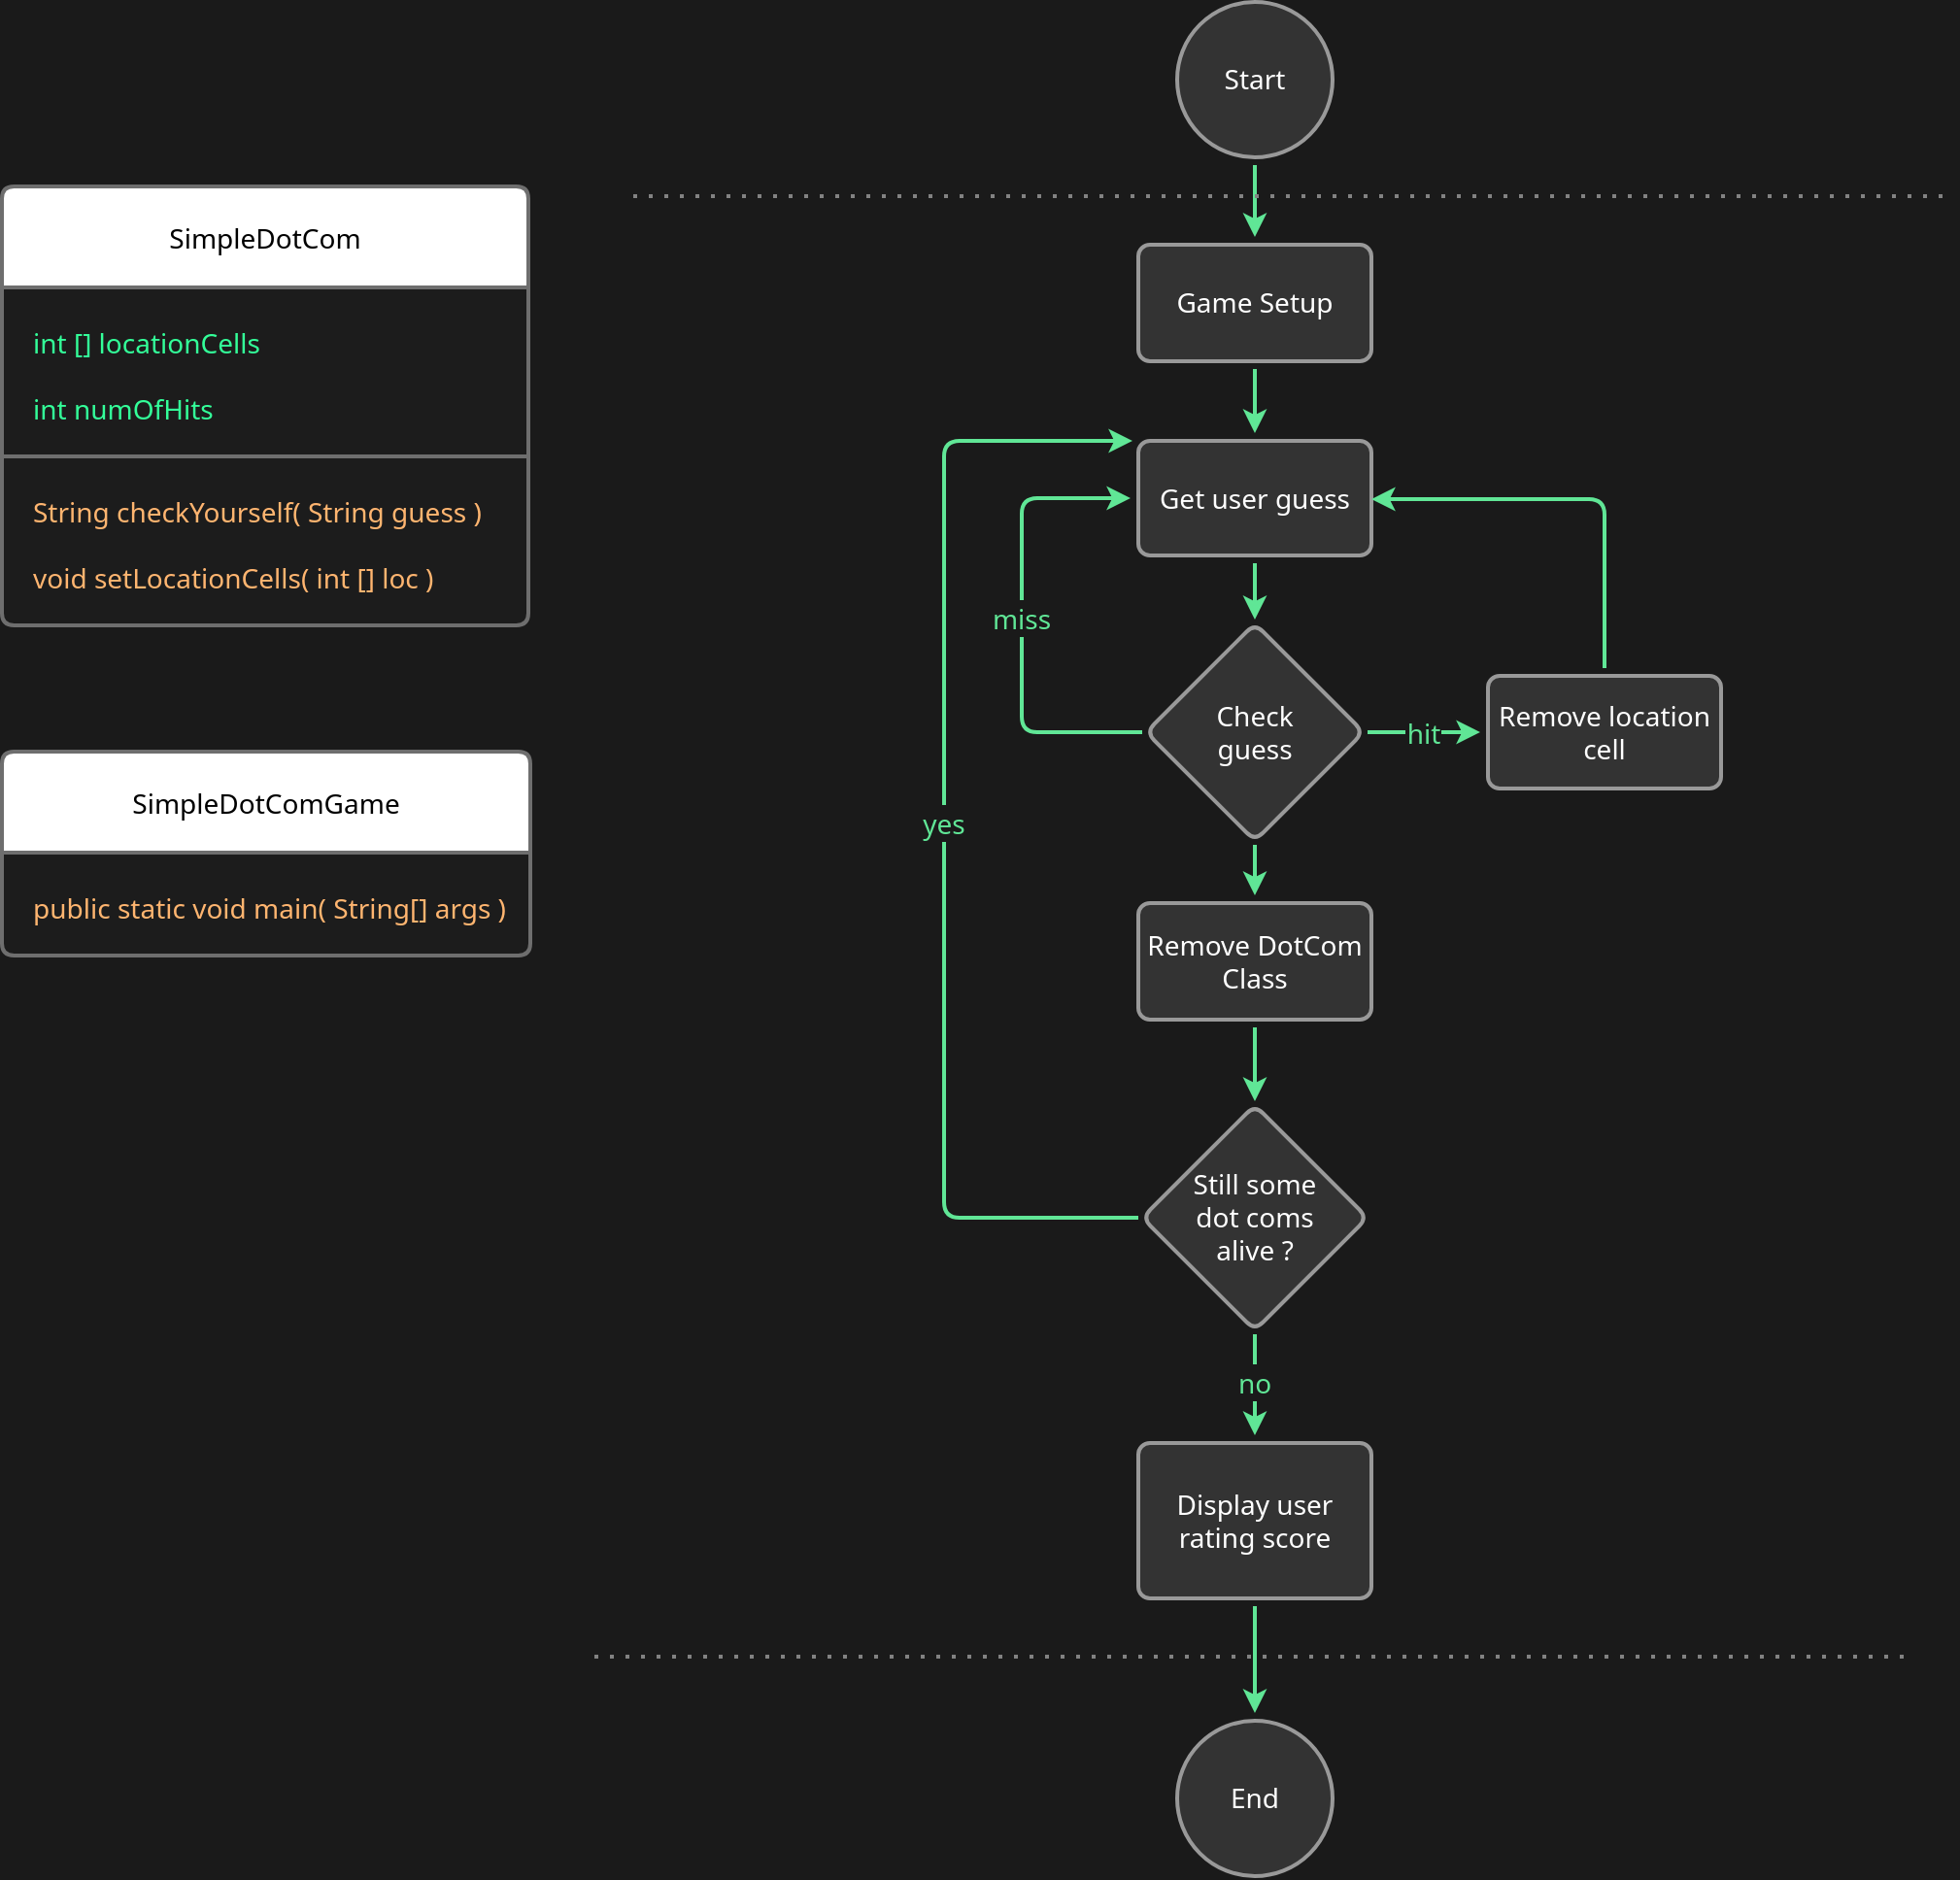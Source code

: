 <mxfile version="13.7.9" type="device" pages="3"><diagram id="tHDt5vbdV259Wo6H76db" name="DotComGame"><mxGraphModel dx="1808" dy="928" grid="0" gridSize="20" guides="1" tooltips="1" connect="1" arrows="1" fold="1" page="0" pageScale="1" pageWidth="827" pageHeight="1169" background="#1A1A1A" math="0" shadow="0"><root><mxCell id="0"/><mxCell id="1" parent="0"/><mxCell id="eam2J6m3D9F8hwK3zRoe-3" value="" style="edgeStyle=orthogonalEdgeStyle;curved=0;sketch=0;orthogonalLoop=1;jettySize=auto;html=1;strokeColor=#60E696;fillColor=#F694C1;fontColor=#095C86;strokeWidth=2;backgroundOutline=0;arcSize=16;perimeterSpacing=0;snapToPoint=1;spacing=8;" parent="1" source="eam2J6m3D9F8hwK3zRoe-1" target="eam2J6m3D9F8hwK3zRoe-2" edge="1"><mxGeometry relative="1" as="geometry"/></mxCell><mxCell id="eam2J6m3D9F8hwK3zRoe-1" value="Start" style="ellipse;whiteSpace=wrap;html=1;aspect=fixed;sketch=0;rounded=1;strokeWidth=2;backgroundOutline=0;fillColor=#333333;strokeColor=#999999;fontColor=#FFFFFF;fontFamily=Segoe UI;fontSize=14;perimeterSpacing=4;" parent="1" vertex="1"><mxGeometry x="360" y="95" width="80" height="80" as="geometry"/></mxCell><mxCell id="eam2J6m3D9F8hwK3zRoe-5" value="" style="edgeStyle=orthogonalEdgeStyle;curved=0;sketch=0;orthogonalLoop=1;jettySize=auto;html=1;strokeColor=#60E696;fillColor=#F694C1;fontColor=#095C86;strokeWidth=2;backgroundOutline=0;arcSize=16;perimeterSpacing=0;snapToPoint=1;spacing=8;" parent="1" source="eam2J6m3D9F8hwK3zRoe-2" target="eam2J6m3D9F8hwK3zRoe-4" edge="1"><mxGeometry relative="1" as="geometry"/></mxCell><mxCell id="eam2J6m3D9F8hwK3zRoe-2" value="Game Setup" style="whiteSpace=wrap;html=1;fontColor=#FFFFFF;strokeColor=#999999;fillColor=#333333;sketch=0;rounded=1;strokeWidth=2;backgroundOutline=0;fontFamily=Segoe UI;fontSize=14;arcSize=12;absoluteArcSize=1;perimeterSpacing=4;" parent="1" vertex="1"><mxGeometry x="340" y="220" width="120" height="60" as="geometry"/></mxCell><mxCell id="eam2J6m3D9F8hwK3zRoe-7" value="" style="edgeStyle=orthogonalEdgeStyle;curved=0;sketch=0;orthogonalLoop=1;jettySize=auto;html=1;strokeColor=#60E696;fillColor=#F694C1;fontColor=#095C86;strokeWidth=2;backgroundOutline=0;arcSize=16;perimeterSpacing=0;snapToPoint=1;spacing=8;" parent="1" source="eam2J6m3D9F8hwK3zRoe-4" target="eam2J6m3D9F8hwK3zRoe-6" edge="1"><mxGeometry relative="1" as="geometry"/></mxCell><mxCell id="eam2J6m3D9F8hwK3zRoe-4" value="Get user guess" style="whiteSpace=wrap;html=1;fontColor=#FFFFFF;strokeColor=#999999;fillColor=#333333;sketch=0;rounded=1;strokeWidth=2;backgroundOutline=0;fontFamily=Segoe UI;fontSize=14;arcSize=12;absoluteArcSize=1;perimeterSpacing=4;" parent="1" vertex="1"><mxGeometry x="340" y="321" width="120" height="59" as="geometry"/></mxCell><mxCell id="eam2J6m3D9F8hwK3zRoe-9" value="hit" style="edgeStyle=orthogonalEdgeStyle;curved=0;rounded=1;sketch=0;orthogonalLoop=1;jettySize=auto;strokeColor=#60E696;fillColor=#F694C1;fontColor=#60E696;strokeWidth=2;backgroundOutline=0;fontFamily=Segoe UI;fontSize=14;labelBackgroundColor=#1A1A1A;arcSize=16;perimeterSpacing=0;snapToPoint=1;spacing=8;" parent="1" source="eam2J6m3D9F8hwK3zRoe-6" target="eam2J6m3D9F8hwK3zRoe-8" edge="1"><mxGeometry relative="1" as="geometry"/></mxCell><mxCell id="1ONjcD2Zt0SIqjOgQDY5-19" value="" style="edgeStyle=orthogonalEdgeStyle;curved=0;sketch=0;orthogonalLoop=1;jettySize=auto;html=1;strokeColor=#60E696;strokeWidth=2;fillColor=#F694C1;fontColor=#095C86;arcSize=16;perimeterSpacing=0;snapToPoint=1;spacing=8;" parent="1" source="eam2J6m3D9F8hwK3zRoe-6" target="1ONjcD2Zt0SIqjOgQDY5-18" edge="1"><mxGeometry relative="1" as="geometry"/></mxCell><mxCell id="1ONjcD2Zt0SIqjOgQDY5-31" value="miss" style="edgeStyle=orthogonalEdgeStyle;curved=0;sketch=0;orthogonalLoop=1;jettySize=auto;entryX=0;entryY=0.5;entryDx=0;entryDy=0;strokeColor=#60E696;strokeWidth=2;fillColor=#F694C1;fontFamily=Segoe UI;fontSize=14;exitX=0;exitY=0.5;exitDx=0;exitDy=0;labelBackgroundColor=#1A1A1A;labelBorderColor=none;fontColor=#60E696;arcSize=16;perimeterSpacing=0;snapToPoint=1;spacing=8;" parent="1" source="eam2J6m3D9F8hwK3zRoe-6" target="eam2J6m3D9F8hwK3zRoe-4" edge="1"><mxGeometry x="0.014" relative="1" as="geometry"><Array as="points"><mxPoint x="280" y="471"/><mxPoint x="280" y="351"/></Array><mxPoint as="offset"/></mxGeometry></mxCell><mxCell id="eam2J6m3D9F8hwK3zRoe-6" value="Check &lt;br&gt;guess" style="rhombus;whiteSpace=wrap;html=1;fontColor=#FFFFFF;strokeColor=#999999;fillColor=#333333;sketch=0;rounded=1;strokeWidth=2;backgroundOutline=0;fontFamily=Segoe UI;fontSize=14;perimeterSpacing=2;overflow=visible;arcSize=12;" parent="1" vertex="1"><mxGeometry x="344" y="415" width="112" height="112" as="geometry"/></mxCell><mxCell id="1ONjcD2Zt0SIqjOgQDY5-28" style="edgeStyle=orthogonalEdgeStyle;curved=0;sketch=0;orthogonalLoop=1;jettySize=auto;html=1;strokeColor=#60E696;strokeWidth=2;fillColor=#F694C1;fontFamily=Segoe UI;fontSize=14;fontColor=#FFFFFF;exitX=0.5;exitY=0;exitDx=0;exitDy=0;arcSize=16;perimeterSpacing=0;snapToPoint=1;spacing=8;" parent="1" source="eam2J6m3D9F8hwK3zRoe-8" edge="1"><mxGeometry relative="1" as="geometry"><mxPoint x="460" y="351" as="targetPoint"/><mxPoint x="560" y="440" as="sourcePoint"/><Array as="points"><mxPoint x="580" y="351"/></Array></mxGeometry></mxCell><mxCell id="eam2J6m3D9F8hwK3zRoe-8" value="Remove location cell" style="whiteSpace=wrap;html=1;rounded=1;fontColor=#FFFFFF;strokeColor=#999999;fillColor=#333333;sketch=0;strokeWidth=2;backgroundOutline=0;fontFamily=Segoe UI;fontSize=14;arcSize=12;snapToPoint=1;perimeterSpacing=4;absoluteArcSize=1;" parent="1" vertex="1"><mxGeometry x="520" y="442" width="120" height="58" as="geometry"/></mxCell><mxCell id="1ONjcD2Zt0SIqjOgQDY5-6" value="" style="endArrow=none;dashed=1;html=1;dashPattern=1 3;strokeWidth=2;strokeColor=#828282;arcSize=16;perimeterSpacing=0;snapToPoint=1;spacing=8;" parent="1" edge="1"><mxGeometry width="50" height="50" relative="1" as="geometry"><mxPoint x="80" y="195" as="sourcePoint"/><mxPoint x="760" y="195" as="targetPoint"/></mxGeometry></mxCell><mxCell id="1ONjcD2Zt0SIqjOgQDY5-34" value="" style="edgeStyle=orthogonalEdgeStyle;curved=0;sketch=0;orthogonalLoop=1;jettySize=auto;html=1;strokeColor=#60E696;strokeWidth=2;fillColor=#F694C1;fontFamily=Segoe UI;fontSize=14;fontColor=#FFFFFF;arcSize=16;perimeterSpacing=0;snapToPoint=1;spacing=8;" parent="1" source="1ONjcD2Zt0SIqjOgQDY5-18" target="1ONjcD2Zt0SIqjOgQDY5-33" edge="1"><mxGeometry relative="1" as="geometry"/></mxCell><mxCell id="1ONjcD2Zt0SIqjOgQDY5-18" value="Remove DotCom Class" style="whiteSpace=wrap;html=1;rounded=1;fontFamily=Segoe UI;fontSize=14;fontColor=#FFFFFF;strokeColor=#999999;strokeWidth=2;fillColor=#333333;sketch=0;arcSize=12;absoluteArcSize=1;perimeterSpacing=4;" parent="1" vertex="1"><mxGeometry x="340" y="559" width="120" height="60" as="geometry"/></mxCell><mxCell id="1ONjcD2Zt0SIqjOgQDY5-35" value="yes" style="edgeStyle=orthogonalEdgeStyle;curved=0;sketch=0;orthogonalLoop=1;jettySize=auto;strokeColor=#60E696;strokeWidth=2;fillColor=#F694C1;fontFamily=Segoe UI;fontSize=14;fontColor=#60E696;labelBackgroundColor=#1A1A1A;arcSize=16;perimeterSpacing=0;snapToPoint=1;spacing=8;" parent="1" source="1ONjcD2Zt0SIqjOgQDY5-33" edge="1"><mxGeometry x="0.017" relative="1" as="geometry"><mxPoint x="337" y="321" as="targetPoint"/><Array as="points"><mxPoint x="240" y="721"/><mxPoint x="240" y="321"/><mxPoint x="336" y="321"/></Array><mxPoint as="offset"/></mxGeometry></mxCell><mxCell id="1ONjcD2Zt0SIqjOgQDY5-38" value="no" style="edgeStyle=orthogonalEdgeStyle;curved=0;sketch=0;orthogonalLoop=1;jettySize=auto;strokeColor=#60E696;strokeWidth=2;fillColor=#F694C1;fontFamily=Segoe UI;fontSize=14;fontColor=#60E696;labelBackgroundColor=#1A1A1A;arcSize=16;perimeterSpacing=0;snapToPoint=1;spacing=8;" parent="1" source="1ONjcD2Zt0SIqjOgQDY5-33" target="1ONjcD2Zt0SIqjOgQDY5-37" edge="1"><mxGeometry x="-0.053" relative="1" as="geometry"><Array as="points"><mxPoint x="400" y="807"/><mxPoint x="400" y="807"/></Array><mxPoint as="offset"/></mxGeometry></mxCell><mxCell id="1ONjcD2Zt0SIqjOgQDY5-33" value="Still some dot coms alive ?" style="rhombus;whiteSpace=wrap;html=1;rounded=1;fontFamily=Segoe UI;fontSize=14;fontColor=#FFFFFF;strokeColor=#999999;strokeWidth=2;fillColor=#333333;sketch=0;spacing=16;perimeterSpacing=2;arcSize=12;double=0;noLabel=0;labelPadding=16;" parent="1" vertex="1"><mxGeometry x="342" y="663" width="116" height="116" as="geometry"/></mxCell><mxCell id="1ONjcD2Zt0SIqjOgQDY5-41" value="" style="edgeStyle=orthogonalEdgeStyle;curved=0;sketch=0;orthogonalLoop=1;jettySize=auto;html=1;strokeColor=#60E696;strokeWidth=2;fillColor=#F694C1;fontFamily=Segoe UI;fontSize=14;fontColor=#FFFFFF;arcSize=16;perimeterSpacing=0;snapToPoint=1;spacing=8;" parent="1" source="1ONjcD2Zt0SIqjOgQDY5-37" target="1ONjcD2Zt0SIqjOgQDY5-40" edge="1"><mxGeometry relative="1" as="geometry"/></mxCell><mxCell id="1ONjcD2Zt0SIqjOgQDY5-37" value="Display user&lt;br&gt;rating score" style="whiteSpace=wrap;html=1;rounded=1;fontFamily=Segoe UI;fontSize=14;fontColor=#FFFFFF;strokeColor=#999999;strokeWidth=2;fillColor=#333333;sketch=0;arcSize=12;absoluteArcSize=1;perimeterSpacing=4;" parent="1" vertex="1"><mxGeometry x="340" y="837" width="120" height="80" as="geometry"/></mxCell><mxCell id="1ONjcD2Zt0SIqjOgQDY5-40" value="End" style="ellipse;whiteSpace=wrap;html=1;rounded=1;fontFamily=Segoe UI;fontSize=14;fontColor=#FFFFFF;strokeColor=#999999;strokeWidth=2;fillColor=#333333;sketch=0;perimeterSpacing=4;" parent="1" vertex="1"><mxGeometry x="360" y="980" width="80" height="80" as="geometry"/></mxCell><mxCell id="1ONjcD2Zt0SIqjOgQDY5-42" value="" style="endArrow=none;dashed=1;html=1;dashPattern=1 3;strokeWidth=2;strokeColor=#828282;arcSize=16;perimeterSpacing=0;snapToPoint=1;spacing=8;" parent="1" edge="1"><mxGeometry width="50" height="50" relative="1" as="geometry"><mxPoint x="60" y="947" as="sourcePoint"/><mxPoint x="740" y="947" as="targetPoint"/></mxGeometry></mxCell><mxCell id="9Z87oj3pVX1Kp7Obpx3w-11" value="SimpleDotCom" style="swimlane;fontStyle=0;childLayout=stackLayout;horizontal=1;startSize=52;horizontalStack=0;resizeParent=1;resizeParentMax=0;resizeLast=0;collapsible=1;marginBottom=0;rounded=1;shadow=0;glass=0;sketch=0;strokeColor=#6E6E6E;strokeWidth=2;fontFamily=Segoe UI;fontSize=14;spacing=16;labelBackgroundColor=none;swimlaneFillColor=#1C1C1C;labelPadding=16;autosize=1;arcSize=4;perimeterSpacing=4;" parent="1" vertex="1"><mxGeometry x="-245" y="190" width="271" height="226" as="geometry"><mxRectangle x="-245" y="190" width="153" height="61" as="alternateBounds"/></mxGeometry></mxCell><mxCell id="9Z87oj3pVX1Kp7Obpx3w-16" value="int [] locationCells&#10;&#10;int numOfHits" style="text;fillColor=none;align=left;verticalAlign=top;spacingLeft=0;spacingRight=0;overflow=visible;rotatable=0;points=[[0,0.5],[1,0.5]];portConstraint=eastwest;fontFamily=Segoe UI;fontSize=14;spacing=16;strokeWidth=2;strokeColor=#6E6E6E;imageAspect=1;autosize=1;container=0;resizeHeight=1;fontColor=#33FF99;perimeterSpacing=4;" parent="9Z87oj3pVX1Kp7Obpx3w-11" vertex="1"><mxGeometry y="52" width="271" height="87" as="geometry"/></mxCell><mxCell id="9Z87oj3pVX1Kp7Obpx3w-19" value="String checkYourself( String guess )&#10;&#10;void setLocationCells( int [] loc )" style="text;fillColor=none;align=left;verticalAlign=top;spacingLeft=0;spacingRight=0;overflow=visible;rotatable=0;points=[[0,0.5],[1,0.5]];portConstraint=eastwest;fontFamily=Segoe UI;fontSize=14;spacing=16;strokeWidth=2;autosize=1;resizeHeight=1;fontColor=#FFB570;perimeterSpacing=4;" parent="9Z87oj3pVX1Kp7Obpx3w-11" vertex="1"><mxGeometry y="139" width="271" height="87" as="geometry"/></mxCell><mxCell id="9Z87oj3pVX1Kp7Obpx3w-20" value="SimpleDotComGame" style="swimlane;fontStyle=0;childLayout=stackLayout;horizontal=1;startSize=52;horizontalStack=0;resizeParent=1;resizeParentMax=0;resizeLast=0;collapsible=1;marginBottom=0;rounded=1;shadow=0;glass=0;sketch=0;strokeColor=#6E6E6E;strokeWidth=2;fontFamily=Segoe UI;fontSize=14;spacing=16;labelBackgroundColor=none;swimlaneFillColor=#1C1C1C;labelPadding=16;autosize=1;arcSize=4;perimeterSpacing=4;" parent="1" vertex="1"><mxGeometry x="-245" y="481" width="272" height="105" as="geometry"><mxRectangle x="-245" y="481" width="189" height="61" as="alternateBounds"/></mxGeometry></mxCell><mxCell id="9Z87oj3pVX1Kp7Obpx3w-22" value="public static void main( String[] args )" style="text;fillColor=none;align=left;verticalAlign=top;spacingLeft=0;spacingRight=0;overflow=visible;rotatable=0;points=[[0,0.5],[1,0.5]];portConstraint=eastwest;fontFamily=Segoe UI;fontSize=14;spacing=16;strokeWidth=2;autosize=1;resizeHeight=1;fontColor=#FFB570;perimeterSpacing=4;" parent="9Z87oj3pVX1Kp7Obpx3w-20" vertex="1"><mxGeometry y="52" width="272" height="53" as="geometry"/></mxCell></root></mxGraphModel></diagram><diagram name="Test" id="z2pWfuQ4Ia4jq7mj5_0F"><mxGraphModel dx="1618" dy="1006" grid="1" gridSize="16" guides="1" tooltips="1" connect="1" arrows="1" fold="1" page="0" pageScale="1" pageWidth="827" pageHeight="1169" background="#1A1A1A" math="0" shadow="0"><root><mxCell id="HgitQ3GqflY0uGNqaegI-0"/><mxCell id="HgitQ3GqflY0uGNqaegI-1" parent="HgitQ3GqflY0uGNqaegI-0"/><mxCell id="HgitQ3GqflY0uGNqaegI-2" value="" style="edgeStyle=orthogonalEdgeStyle;curved=0;sketch=0;orthogonalLoop=1;jettySize=auto;html=1;strokeColor=#60E696;fillColor=#F694C1;fontColor=#095C86;strokeWidth=2;backgroundOutline=0;" parent="HgitQ3GqflY0uGNqaegI-1" source="HgitQ3GqflY0uGNqaegI-3" target="HgitQ3GqflY0uGNqaegI-5" edge="1"><mxGeometry relative="1" as="geometry"/></mxCell><mxCell id="HgitQ3GqflY0uGNqaegI-3" value="Start" style="ellipse;whiteSpace=wrap;html=1;aspect=fixed;sketch=0;rounded=1;strokeWidth=2;backgroundOutline=0;fillColor=#333333;strokeColor=#999999;fontColor=#FFFFFF;fontFamily=Segoe UI;fontSize=14;" parent="HgitQ3GqflY0uGNqaegI-1" vertex="1"><mxGeometry x="360" y="95" width="80" height="80" as="geometry"/></mxCell><mxCell id="HgitQ3GqflY0uGNqaegI-4" value="" style="edgeStyle=orthogonalEdgeStyle;curved=0;sketch=0;orthogonalLoop=1;jettySize=auto;html=1;strokeColor=#60E696;fillColor=#F694C1;fontColor=#095C86;strokeWidth=2;backgroundOutline=0;" parent="HgitQ3GqflY0uGNqaegI-1" source="HgitQ3GqflY0uGNqaegI-5" target="HgitQ3GqflY0uGNqaegI-7" edge="1"><mxGeometry relative="1" as="geometry"/></mxCell><mxCell id="HgitQ3GqflY0uGNqaegI-5" value="Game Setup" style="whiteSpace=wrap;html=1;fontColor=#FFFFFF;strokeColor=#999999;fillColor=#333333;sketch=0;rounded=1;strokeWidth=2;backgroundOutline=0;fontFamily=Segoe UI;fontSize=14;" parent="HgitQ3GqflY0uGNqaegI-1" vertex="1"><mxGeometry x="340" y="220" width="120" height="60" as="geometry"/></mxCell><mxCell id="HgitQ3GqflY0uGNqaegI-6" value="" style="edgeStyle=orthogonalEdgeStyle;curved=0;sketch=0;orthogonalLoop=1;jettySize=auto;html=1;strokeColor=#60E696;fillColor=#F694C1;fontColor=#095C86;strokeWidth=2;backgroundOutline=0;" parent="HgitQ3GqflY0uGNqaegI-1" source="HgitQ3GqflY0uGNqaegI-7" target="HgitQ3GqflY0uGNqaegI-11" edge="1"><mxGeometry relative="1" as="geometry"/></mxCell><mxCell id="HgitQ3GqflY0uGNqaegI-7" value="Get user guess" style="whiteSpace=wrap;html=1;fontColor=#FFFFFF;strokeColor=#999999;fillColor=#333333;sketch=0;rounded=1;strokeWidth=2;backgroundOutline=0;fontFamily=Segoe UI;fontSize=14;" parent="HgitQ3GqflY0uGNqaegI-1" vertex="1"><mxGeometry x="340" y="321" width="120" height="59" as="geometry"/></mxCell><mxCell id="HgitQ3GqflY0uGNqaegI-8" value="hit" style="edgeStyle=orthogonalEdgeStyle;curved=0;rounded=1;sketch=0;orthogonalLoop=1;jettySize=auto;html=1;strokeColor=#60E696;fillColor=#F694C1;fontColor=#60E696;strokeWidth=2;backgroundOutline=0;fontFamily=Segoe UI;fontSize=14;labelBackgroundColor=#1A1A1A;" parent="HgitQ3GqflY0uGNqaegI-1" source="HgitQ3GqflY0uGNqaegI-11" target="HgitQ3GqflY0uGNqaegI-13" edge="1"><mxGeometry relative="1" as="geometry"/></mxCell><mxCell id="HgitQ3GqflY0uGNqaegI-9" value="" style="edgeStyle=orthogonalEdgeStyle;curved=0;sketch=0;orthogonalLoop=1;jettySize=auto;html=1;strokeColor=#60E696;strokeWidth=2;fillColor=#F694C1;fontColor=#095C86;" parent="HgitQ3GqflY0uGNqaegI-1" source="HgitQ3GqflY0uGNqaegI-11" target="HgitQ3GqflY0uGNqaegI-16" edge="1"><mxGeometry relative="1" as="geometry"/></mxCell><mxCell id="HgitQ3GqflY0uGNqaegI-10" value="miss" style="edgeStyle=orthogonalEdgeStyle;curved=0;sketch=0;orthogonalLoop=1;jettySize=auto;html=1;entryX=0;entryY=0.5;entryDx=0;entryDy=0;strokeColor=#60E696;strokeWidth=2;fillColor=#F694C1;fontFamily=Segoe UI;fontSize=14;exitX=0;exitY=0.5;exitDx=0;exitDy=0;labelBackgroundColor=#1A1A1A;labelBorderColor=none;fontColor=#60E696;" parent="HgitQ3GqflY0uGNqaegI-1" source="HgitQ3GqflY0uGNqaegI-11" target="HgitQ3GqflY0uGNqaegI-7" edge="1"><mxGeometry relative="1" as="geometry"><Array as="points"><mxPoint x="280" y="471"/><mxPoint x="280" y="351"/></Array></mxGeometry></mxCell><mxCell id="HgitQ3GqflY0uGNqaegI-11" value="Check &lt;br&gt;guess" style="rhombus;whiteSpace=wrap;html=1;fontColor=#FFFFFF;strokeColor=#999999;fillColor=#333333;sketch=0;rounded=1;strokeWidth=2;backgroundOutline=0;fontFamily=Segoe UI;fontSize=14;perimeterSpacing=0;overflow=visible;" parent="HgitQ3GqflY0uGNqaegI-1" vertex="1"><mxGeometry x="350" y="421" width="100" height="100" as="geometry"/></mxCell><mxCell id="HgitQ3GqflY0uGNqaegI-12" style="edgeStyle=orthogonalEdgeStyle;curved=0;sketch=0;orthogonalLoop=1;jettySize=auto;html=1;strokeColor=#60E696;strokeWidth=2;fillColor=#F694C1;fontFamily=Segoe UI;fontSize=14;fontColor=#FFFFFF;exitX=0.5;exitY=0;exitDx=0;exitDy=0;" parent="HgitQ3GqflY0uGNqaegI-1" source="HgitQ3GqflY0uGNqaegI-13" edge="1"><mxGeometry relative="1" as="geometry"><mxPoint x="460" y="351" as="targetPoint"/><mxPoint x="560" y="440" as="sourcePoint"/><Array as="points"><mxPoint x="580" y="351"/></Array></mxGeometry></mxCell><mxCell id="HgitQ3GqflY0uGNqaegI-13" value="Remove location cell" style="whiteSpace=wrap;html=1;rounded=1;fontColor=#FFFFFF;strokeColor=#999999;fillColor=#333333;sketch=0;strokeWidth=2;backgroundOutline=0;fontFamily=Segoe UI;fontSize=14;" parent="HgitQ3GqflY0uGNqaegI-1" vertex="1"><mxGeometry x="520" y="442" width="120" height="58" as="geometry"/></mxCell><mxCell id="HgitQ3GqflY0uGNqaegI-14" value="" style="endArrow=none;dashed=1;html=1;dashPattern=1 3;strokeWidth=2;strokeColor=#828282;" parent="HgitQ3GqflY0uGNqaegI-1" edge="1"><mxGeometry width="50" height="50" relative="1" as="geometry"><mxPoint x="80" y="195" as="sourcePoint"/><mxPoint x="760" y="195" as="targetPoint"/></mxGeometry></mxCell><mxCell id="HgitQ3GqflY0uGNqaegI-15" value="" style="edgeStyle=orthogonalEdgeStyle;curved=0;sketch=0;orthogonalLoop=1;jettySize=auto;html=1;strokeColor=#60E696;strokeWidth=2;fillColor=#F694C1;fontFamily=Segoe UI;fontSize=14;fontColor=#FFFFFF;" parent="HgitQ3GqflY0uGNqaegI-1" source="HgitQ3GqflY0uGNqaegI-16" target="HgitQ3GqflY0uGNqaegI-19" edge="1"><mxGeometry relative="1" as="geometry"/></mxCell><mxCell id="HgitQ3GqflY0uGNqaegI-16" value="Remove DotCom Class" style="whiteSpace=wrap;html=1;rounded=1;fontFamily=Segoe UI;fontSize=14;fontColor=#FFFFFF;strokeColor=#999999;strokeWidth=2;fillColor=#333333;sketch=0;" parent="HgitQ3GqflY0uGNqaegI-1" vertex="1"><mxGeometry x="340" y="559" width="120" height="60" as="geometry"/></mxCell><mxCell id="HgitQ3GqflY0uGNqaegI-17" style="edgeStyle=orthogonalEdgeStyle;curved=0;sketch=0;orthogonalLoop=1;jettySize=auto;html=1;strokeColor=#60E696;strokeWidth=2;fillColor=#F694C1;fontFamily=Segoe UI;fontSize=14;fontColor=#FFFFFF;entryX=0;entryY=0;entryDx=0;entryDy=0;" parent="HgitQ3GqflY0uGNqaegI-1" source="HgitQ3GqflY0uGNqaegI-19" target="HgitQ3GqflY0uGNqaegI-7" edge="1"><mxGeometry relative="1" as="geometry"><mxPoint x="240" y="340" as="targetPoint"/><Array as="points"><mxPoint x="240" y="721"/><mxPoint x="240" y="321"/></Array></mxGeometry></mxCell><mxCell id="HgitQ3GqflY0uGNqaegI-18" value="" style="edgeStyle=orthogonalEdgeStyle;curved=0;sketch=0;orthogonalLoop=1;jettySize=auto;html=1;strokeColor=#60E696;strokeWidth=2;fillColor=#F694C1;fontFamily=Segoe UI;fontSize=14;fontColor=#FFFFFF;" parent="HgitQ3GqflY0uGNqaegI-1" source="HgitQ3GqflY0uGNqaegI-19" target="HgitQ3GqflY0uGNqaegI-21" edge="1"><mxGeometry relative="1" as="geometry"/></mxCell><mxCell id="HgitQ3GqflY0uGNqaegI-19" value="Still some dot coms alive ?" style="rhombus;whiteSpace=wrap;html=1;rounded=1;fontFamily=Segoe UI;fontSize=14;fontColor=#FFFFFF;strokeColor=#999999;strokeWidth=2;fillColor=#333333;sketch=0;spacing=16;perimeterSpacing=0;" parent="HgitQ3GqflY0uGNqaegI-1" vertex="1"><mxGeometry x="341" y="662" width="118" height="118" as="geometry"/></mxCell><mxCell id="HgitQ3GqflY0uGNqaegI-20" value="" style="edgeStyle=orthogonalEdgeStyle;curved=0;sketch=0;orthogonalLoop=1;jettySize=auto;html=1;strokeColor=#60E696;strokeWidth=2;fillColor=#F694C1;fontFamily=Segoe UI;fontSize=14;fontColor=#FFFFFF;" parent="HgitQ3GqflY0uGNqaegI-1" source="HgitQ3GqflY0uGNqaegI-21" target="HgitQ3GqflY0uGNqaegI-23" edge="1"><mxGeometry relative="1" as="geometry"/></mxCell><mxCell id="HgitQ3GqflY0uGNqaegI-21" value="Display user&lt;br&gt;rating score" style="whiteSpace=wrap;html=1;rounded=1;fontFamily=Segoe UI;fontSize=14;fontColor=#FFFFFF;strokeColor=#999999;strokeWidth=2;fillColor=#333333;sketch=0;" parent="HgitQ3GqflY0uGNqaegI-1" vertex="1"><mxGeometry x="340" y="817" width="120" height="80" as="geometry"/></mxCell><mxCell id="HgitQ3GqflY0uGNqaegI-22" value="" style="edgeStyle=orthogonalEdgeStyle;curved=0;sketch=0;orthogonalLoop=1;jettySize=auto;html=1;strokeColor=#60E696;strokeWidth=2;fillColor=#F694C1;fontFamily=Segoe UI;fontSize=14;fontColor=#FFFFFF;" parent="HgitQ3GqflY0uGNqaegI-1" source="HgitQ3GqflY0uGNqaegI-23" target="HgitQ3GqflY0uGNqaegI-27" edge="1"><mxGeometry relative="1" as="geometry"/></mxCell><mxCell id="HgitQ3GqflY0uGNqaegI-23" value="End" style="ellipse;whiteSpace=wrap;html=1;rounded=1;fontFamily=Segoe UI;fontSize=14;fontColor=#FFFFFF;strokeColor=#999999;strokeWidth=2;fillColor=#333333;sketch=0;" parent="HgitQ3GqflY0uGNqaegI-1" vertex="1"><mxGeometry x="360" y="940" width="80" height="80" as="geometry"/></mxCell><mxCell id="HgitQ3GqflY0uGNqaegI-24" value="" style="endArrow=none;dashed=1;html=1;dashPattern=1 3;strokeWidth=2;strokeColor=#828282;" parent="HgitQ3GqflY0uGNqaegI-1" edge="1"><mxGeometry width="50" height="50" relative="1" as="geometry"><mxPoint x="60" y="920" as="sourcePoint"/><mxPoint x="740" y="920" as="targetPoint"/></mxGeometry></mxCell><mxCell id="HgitQ3GqflY0uGNqaegI-25" value="" style="edgeStyle=orthogonalEdgeStyle;curved=0;sketch=0;orthogonalLoop=1;jettySize=auto;html=1;strokeColor=#60E696;strokeWidth=2;fillColor=#F694C1;fontFamily=Segoe UI;fontSize=14;fontColor=#FFFFFF;" parent="HgitQ3GqflY0uGNqaegI-1" source="HgitQ3GqflY0uGNqaegI-27" target="HgitQ3GqflY0uGNqaegI-31" edge="1"><mxGeometry relative="1" as="geometry"/></mxCell><mxCell id="HgitQ3GqflY0uGNqaegI-26" style="edgeStyle=orthogonalEdgeStyle;curved=0;sketch=0;orthogonalLoop=1;jettySize=auto;html=1;entryX=0;entryY=0.5;entryDx=0;entryDy=0;strokeColor=#60E696;strokeWidth=2;fillColor=#F694C1;fontFamily=Segoe UI;fontSize=14;fontColor=#FFFFFF;" parent="HgitQ3GqflY0uGNqaegI-1" source="HgitQ3GqflY0uGNqaegI-27" target="HgitQ3GqflY0uGNqaegI-23" edge="1"><mxGeometry relative="1" as="geometry"><Array as="points"><mxPoint x="320" y="1140"/><mxPoint x="320" y="980"/></Array></mxGeometry></mxCell><mxCell id="HgitQ3GqflY0uGNqaegI-27" value="" style="shape=cube;whiteSpace=wrap;html=1;boundedLbl=1;backgroundOutline=1;darkOpacity=0.05;darkOpacity2=0.1;rounded=1;fontFamily=Segoe UI;fontSize=14;fontColor=#FFFFFF;strokeColor=#999999;strokeWidth=2;fillColor=#333333;sketch=0;" parent="HgitQ3GqflY0uGNqaegI-1" vertex="1"><mxGeometry x="340" y="1100" width="120" height="80" as="geometry"/></mxCell><mxCell id="HgitQ3GqflY0uGNqaegI-28" value="" style="edgeStyle=orthogonalEdgeStyle;curved=0;sketch=0;orthogonalLoop=1;jettySize=auto;html=1;strokeColor=#60E696;strokeWidth=2;fillColor=#F694C1;fontFamily=Segoe UI;fontSize=14;fontColor=#FFFFFF;" parent="HgitQ3GqflY0uGNqaegI-1" source="HgitQ3GqflY0uGNqaegI-31" target="HgitQ3GqflY0uGNqaegI-33" edge="1"><mxGeometry relative="1" as="geometry"/></mxCell><mxCell id="HgitQ3GqflY0uGNqaegI-29" style="edgeStyle=orthogonalEdgeStyle;curved=0;sketch=0;orthogonalLoop=1;jettySize=auto;html=1;entryX=1;entryY=0.5;entryDx=0;entryDy=0;strokeColor=#60E696;strokeWidth=2;fillColor=#F694C1;fontFamily=Segoe UI;fontSize=14;fontColor=#FFFFFF;" parent="HgitQ3GqflY0uGNqaegI-1" source="HgitQ3GqflY0uGNqaegI-31" target="HgitQ3GqflY0uGNqaegI-33" edge="1"><mxGeometry relative="1" as="geometry"/></mxCell><mxCell id="HgitQ3GqflY0uGNqaegI-30" value="" style="edgeStyle=orthogonalEdgeStyle;curved=0;sketch=0;orthogonalLoop=1;jettySize=auto;html=1;strokeColor=#60E696;strokeWidth=2;fillColor=#F694C1;fontFamily=Segoe UI;fontSize=14;fontColor=#FFFFFF;" parent="HgitQ3GqflY0uGNqaegI-1" source="HgitQ3GqflY0uGNqaegI-31" target="HgitQ3GqflY0uGNqaegI-38" edge="1"><mxGeometry relative="1" as="geometry"/></mxCell><mxCell id="HgitQ3GqflY0uGNqaegI-31" value="" style="ellipse;whiteSpace=wrap;html=1;rounded=1;fontFamily=Segoe UI;fontSize=14;fontColor=#FFFFFF;strokeColor=#999999;strokeWidth=2;fillColor=#333333;sketch=0;" parent="HgitQ3GqflY0uGNqaegI-1" vertex="1"><mxGeometry x="540" y="1100" width="120" height="80" as="geometry"/></mxCell><mxCell id="HgitQ3GqflY0uGNqaegI-32" value="" style="edgeStyle=orthogonalEdgeStyle;curved=0;sketch=0;orthogonalLoop=1;jettySize=auto;html=1;strokeColor=#60E696;strokeWidth=2;fillColor=#F694C1;fontFamily=Segoe UI;fontSize=14;fontColor=#FFFFFF;" parent="HgitQ3GqflY0uGNqaegI-1" source="HgitQ3GqflY0uGNqaegI-33" target="HgitQ3GqflY0uGNqaegI-35" edge="1"><mxGeometry relative="1" as="geometry"/></mxCell><mxCell id="HgitQ3GqflY0uGNqaegI-33" value="" style="shape=hexagon;perimeter=hexagonPerimeter2;whiteSpace=wrap;html=1;fixedSize=1;rounded=1;fontFamily=Segoe UI;fontSize=14;fontColor=#FFFFFF;strokeColor=#999999;strokeWidth=2;fillColor=#333333;sketch=0;" parent="HgitQ3GqflY0uGNqaegI-1" vertex="1"><mxGeometry x="540" y="1260" width="120" height="80" as="geometry"/></mxCell><mxCell id="HgitQ3GqflY0uGNqaegI-34" value="" style="edgeStyle=orthogonalEdgeStyle;curved=0;sketch=0;orthogonalLoop=1;jettySize=auto;html=1;strokeColor=#60E696;strokeWidth=2;fillColor=#F694C1;fontFamily=Segoe UI;fontSize=14;fontColor=#FFFFFF;" parent="HgitQ3GqflY0uGNqaegI-1" source="HgitQ3GqflY0uGNqaegI-35" target="HgitQ3GqflY0uGNqaegI-39" edge="1"><mxGeometry relative="1" as="geometry"/></mxCell><mxCell id="HgitQ3GqflY0uGNqaegI-35" value="" style="shape=hexagon;perimeter=hexagonPerimeter2;whiteSpace=wrap;html=1;fixedSize=1;rounded=1;fontFamily=Segoe UI;fontSize=14;fontColor=#FFFFFF;strokeColor=#999999;strokeWidth=2;fillColor=#333333;sketch=0;" parent="HgitQ3GqflY0uGNqaegI-1" vertex="1"><mxGeometry x="340" y="1260" width="120" height="80" as="geometry"/></mxCell><mxCell id="HgitQ3GqflY0uGNqaegI-36" style="edgeStyle=orthogonalEdgeStyle;curved=0;sketch=0;orthogonalLoop=1;jettySize=auto;html=1;entryX=1;entryY=0.5;entryDx=0;entryDy=0;strokeColor=#60E696;strokeWidth=2;fillColor=#F694C1;fontFamily=Segoe UI;fontSize=14;fontColor=#FFFFFF;" parent="HgitQ3GqflY0uGNqaegI-1" source="HgitQ3GqflY0uGNqaegI-38" target="HgitQ3GqflY0uGNqaegI-23" edge="1"><mxGeometry relative="1" as="geometry"><Array as="points"><mxPoint x="820" y="980"/></Array></mxGeometry></mxCell><mxCell id="HgitQ3GqflY0uGNqaegI-37" value="" style="edgeStyle=orthogonalEdgeStyle;curved=0;sketch=0;orthogonalLoop=1;jettySize=auto;html=1;strokeColor=#60E696;strokeWidth=2;fillColor=#F694C1;fontFamily=Segoe UI;fontSize=14;fontColor=#FFFFFF;" parent="HgitQ3GqflY0uGNqaegI-1" source="HgitQ3GqflY0uGNqaegI-38" target="HgitQ3GqflY0uGNqaegI-41" edge="1"><mxGeometry relative="1" as="geometry"/></mxCell><mxCell id="HgitQ3GqflY0uGNqaegI-38" value="" style="rhombus;whiteSpace=wrap;html=1;rounded=1;fontFamily=Segoe UI;fontSize=14;fontColor=#FFFFFF;strokeColor=#999999;strokeWidth=2;fillColor=#333333;sketch=0;" parent="HgitQ3GqflY0uGNqaegI-1" vertex="1"><mxGeometry x="760" y="1100" width="80" height="80" as="geometry"/></mxCell><mxCell id="HgitQ3GqflY0uGNqaegI-39" value="" style="shape=hexagon;perimeter=hexagonPerimeter2;whiteSpace=wrap;html=1;fixedSize=1;rounded=1;fontFamily=Segoe UI;fontSize=14;fontColor=#FFFFFF;strokeColor=#999999;strokeWidth=2;fillColor=#333333;sketch=0;" parent="HgitQ3GqflY0uGNqaegI-1" vertex="1"><mxGeometry x="140" y="1260" width="120" height="80" as="geometry"/></mxCell><mxCell id="HgitQ3GqflY0uGNqaegI-40" value="" style="edgeStyle=orthogonalEdgeStyle;curved=0;sketch=0;orthogonalLoop=1;jettySize=auto;html=1;strokeColor=#60E696;strokeWidth=2;fillColor=#F694C1;fontFamily=Segoe UI;fontSize=14;fontColor=#FFFFFF;" parent="HgitQ3GqflY0uGNqaegI-1" source="HgitQ3GqflY0uGNqaegI-41" target="HgitQ3GqflY0uGNqaegI-43" edge="1"><mxGeometry relative="1" as="geometry"/></mxCell><mxCell id="HgitQ3GqflY0uGNqaegI-41" value="" style="rhombus;whiteSpace=wrap;html=1;rounded=1;fontFamily=Segoe UI;fontSize=14;fontColor=#FFFFFF;strokeColor=#999999;strokeWidth=2;fillColor=#333333;sketch=0;" parent="HgitQ3GqflY0uGNqaegI-1" vertex="1"><mxGeometry x="920" y="1100" width="80" height="80" as="geometry"/></mxCell><mxCell id="HgitQ3GqflY0uGNqaegI-42" value="" style="edgeStyle=orthogonalEdgeStyle;curved=0;sketch=0;orthogonalLoop=1;jettySize=auto;html=1;strokeColor=#60E696;strokeWidth=2;fillColor=#F694C1;fontFamily=Segoe UI;fontSize=14;fontColor=#FFFFFF;" parent="HgitQ3GqflY0uGNqaegI-1" source="HgitQ3GqflY0uGNqaegI-43" target="HgitQ3GqflY0uGNqaegI-45" edge="1"><mxGeometry relative="1" as="geometry"/></mxCell><mxCell id="HgitQ3GqflY0uGNqaegI-43" value="" style="rhombus;whiteSpace=wrap;html=1;rounded=1;fontFamily=Segoe UI;fontSize=14;fontColor=#FFFFFF;strokeColor=#999999;strokeWidth=2;fillColor=#333333;sketch=0;" parent="HgitQ3GqflY0uGNqaegI-1" vertex="1"><mxGeometry x="920" y="1260" width="80" height="80" as="geometry"/></mxCell><mxCell id="HgitQ3GqflY0uGNqaegI-44" value="" style="edgeStyle=orthogonalEdgeStyle;curved=0;sketch=0;orthogonalLoop=1;jettySize=auto;html=1;strokeColor=#60E696;strokeWidth=2;fillColor=#F694C1;fontFamily=Segoe UI;fontSize=14;fontColor=#FFFFFF;" parent="HgitQ3GqflY0uGNqaegI-1" source="HgitQ3GqflY0uGNqaegI-45" target="HgitQ3GqflY0uGNqaegI-47" edge="1"><mxGeometry relative="1" as="geometry"/></mxCell><mxCell id="HgitQ3GqflY0uGNqaegI-45" value="" style="whiteSpace=wrap;html=1;rounded=1;fontFamily=Segoe UI;fontSize=14;fontColor=#FFFFFF;strokeColor=#999999;strokeWidth=2;fillColor=#333333;sketch=0;" parent="HgitQ3GqflY0uGNqaegI-1" vertex="1"><mxGeometry x="740" y="1270" width="120" height="60" as="geometry"/></mxCell><mxCell id="HgitQ3GqflY0uGNqaegI-46" value="" style="edgeStyle=orthogonalEdgeStyle;curved=0;sketch=0;orthogonalLoop=1;jettySize=auto;html=1;strokeColor=#60E696;strokeWidth=2;fillColor=#F694C1;fontFamily=Segoe UI;fontSize=14;fontColor=#FFFFFF;" parent="HgitQ3GqflY0uGNqaegI-1" source="HgitQ3GqflY0uGNqaegI-47" target="HgitQ3GqflY0uGNqaegI-48" edge="1"><mxGeometry relative="1" as="geometry"/></mxCell><mxCell id="HgitQ3GqflY0uGNqaegI-47" value="" style="rhombus;whiteSpace=wrap;html=1;rounded=1;fontFamily=Segoe UI;fontSize=14;fontColor=#FFFFFF;strokeColor=#999999;strokeWidth=2;fillColor=#333333;sketch=0;" parent="HgitQ3GqflY0uGNqaegI-1" vertex="1"><mxGeometry x="760" y="1400" width="80" height="80" as="geometry"/></mxCell><mxCell id="HgitQ3GqflY0uGNqaegI-50" value="" style="edgeStyle=orthogonalEdgeStyle;curved=0;sketch=0;orthogonalLoop=1;jettySize=auto;html=1;strokeColor=#60E696;strokeWidth=2;fillColor=#F694C1;fontFamily=Segoe UI;fontSize=14;fontColor=#FFFFFF;" parent="HgitQ3GqflY0uGNqaegI-1" source="HgitQ3GqflY0uGNqaegI-48" target="HgitQ3GqflY0uGNqaegI-49" edge="1"><mxGeometry relative="1" as="geometry"/></mxCell><mxCell id="HgitQ3GqflY0uGNqaegI-48" value="" style="rhombus;whiteSpace=wrap;html=1;rounded=1;fontFamily=Segoe UI;fontSize=14;fontColor=#FFFFFF;strokeColor=#999999;strokeWidth=2;fillColor=#333333;sketch=0;" parent="HgitQ3GqflY0uGNqaegI-1" vertex="1"><mxGeometry x="600" y="1400" width="80" height="80" as="geometry"/></mxCell><mxCell id="HgitQ3GqflY0uGNqaegI-59" value="" style="edgeStyle=orthogonalEdgeStyle;curved=0;sketch=0;jumpSize=0;orthogonalLoop=1;jettySize=auto;html=1;strokeColor=#60E696;strokeWidth=2;fillColor=#F694C1;fontFamily=Segoe UI;fontSize=14;fontColor=#FFFFFF;" parent="HgitQ3GqflY0uGNqaegI-1" source="HgitQ3GqflY0uGNqaegI-49" target="HgitQ3GqflY0uGNqaegI-58" edge="1"><mxGeometry relative="1" as="geometry"/></mxCell><mxCell id="HgitQ3GqflY0uGNqaegI-49" value="" style="rhombus;whiteSpace=wrap;html=1;rounded=1;fontFamily=Segoe UI;fontSize=14;fontColor=#FFFFFF;strokeColor=#999999;strokeWidth=2;fillColor=#333333;sketch=0;" parent="HgitQ3GqflY0uGNqaegI-1" vertex="1"><mxGeometry x="600" y="1536" width="80" height="80" as="geometry"/></mxCell><mxCell id="HgitQ3GqflY0uGNqaegI-62" value="" style="edgeStyle=orthogonalEdgeStyle;curved=0;sketch=0;jumpSize=0;orthogonalLoop=1;jettySize=auto;html=1;strokeColor=#60E696;strokeWidth=2;fillColor=#F694C1;fontFamily=Segoe UI;fontSize=14;fontColor=#FFFFFF;" parent="HgitQ3GqflY0uGNqaegI-1" source="HgitQ3GqflY0uGNqaegI-58" target="HgitQ3GqflY0uGNqaegI-61" edge="1"><mxGeometry relative="1" as="geometry"/></mxCell><mxCell id="HgitQ3GqflY0uGNqaegI-58" value="" style="whiteSpace=wrap;html=1;rounded=1;fontFamily=Segoe UI;fontSize=14;fontColor=#FFFFFF;strokeColor=#999999;strokeWidth=2;fillColor=#333333;sketch=0;imageVerticalAlign=top;" parent="HgitQ3GqflY0uGNqaegI-1" vertex="1"><mxGeometry x="580" y="1664" width="120" height="60" as="geometry"/></mxCell><mxCell id="HgitQ3GqflY0uGNqaegI-60" style="edgeStyle=orthogonalEdgeStyle;curved=0;sketch=0;jumpSize=0;orthogonalLoop=1;jettySize=auto;html=1;exitX=1;exitY=0;exitDx=0;exitDy=0;strokeColor=#60E696;strokeWidth=2;fillColor=#F694C1;fontFamily=Segoe UI;fontSize=14;fontColor=#FFFFFF;" parent="HgitQ3GqflY0uGNqaegI-1" source="HgitQ3GqflY0uGNqaegI-49" target="HgitQ3GqflY0uGNqaegI-49" edge="1"><mxGeometry relative="1" as="geometry"/></mxCell><mxCell id="HgitQ3GqflY0uGNqaegI-64" value="" style="edgeStyle=orthogonalEdgeStyle;curved=0;sketch=0;jumpSize=0;orthogonalLoop=1;jettySize=auto;html=1;strokeColor=#60E696;strokeWidth=2;fillColor=#F694C1;fontFamily=Segoe UI;fontSize=14;fontColor=#FFFFFF;" parent="HgitQ3GqflY0uGNqaegI-1" source="HgitQ3GqflY0uGNqaegI-61" target="HgitQ3GqflY0uGNqaegI-63" edge="1"><mxGeometry relative="1" as="geometry"/></mxCell><mxCell id="HgitQ3GqflY0uGNqaegI-61" value="" style="whiteSpace=wrap;html=1;rounded=1;fontFamily=Segoe UI;fontSize=14;fontColor=#FFFFFF;strokeColor=#999999;strokeWidth=2;fillColor=#333333;sketch=0;" parent="HgitQ3GqflY0uGNqaegI-1" vertex="1"><mxGeometry x="764" y="1664" width="136" height="60" as="geometry"/></mxCell><mxCell id="HgitQ3GqflY0uGNqaegI-63" value="" style="whiteSpace=wrap;html=1;rounded=1;fontFamily=Segoe UI;fontSize=14;fontColor=#FFFFFF;strokeColor=#999999;strokeWidth=2;fillColor=#333333;sketch=0;" parent="HgitQ3GqflY0uGNqaegI-1" vertex="1"><mxGeometry x="772" y="1788" width="120" height="60" as="geometry"/></mxCell></root></mxGraphModel></diagram><diagram name="Copy of Test" id="xTV9LkfdW6m4tfdtDP0I"><mxGraphModel dx="2018" dy="1006" grid="1" gridSize="8" guides="1" tooltips="1" connect="1" arrows="1" fold="1" page="0" pageScale="1" pageWidth="827" pageHeight="1169" background="#1A1A1A" math="0" shadow="0"><root><mxCell id="VlisJwb0ZP6BMUagYD3H-0"/><mxCell id="VlisJwb0ZP6BMUagYD3H-1" parent="VlisJwb0ZP6BMUagYD3H-0"/><mxCell id="VlisJwb0ZP6BMUagYD3H-2" value="&lt;br&gt;&lt;br&gt;&lt;br&gt;" style="edgeStyle=orthogonalEdgeStyle;curved=0;sketch=0;orthogonalLoop=1;jettySize=auto;html=1;strokeColor=#60E696;fillColor=#F694C1;fontColor=#095C86;strokeWidth=2;backgroundOutline=0;" parent="VlisJwb0ZP6BMUagYD3H-1" source="VlisJwb0ZP6BMUagYD3H-3" target="VlisJwb0ZP6BMUagYD3H-5" edge="1"><mxGeometry relative="1" as="geometry"/></mxCell><mxCell id="VlisJwb0ZP6BMUagYD3H-3" value="Start" style="ellipse;whiteSpace=wrap;html=1;aspect=fixed;sketch=0;rounded=1;strokeWidth=2;backgroundOutline=0;fillColor=#333333;strokeColor=#999999;fontColor=#FFFFFF;fontFamily=Segoe UI;fontSize=14;" parent="VlisJwb0ZP6BMUagYD3H-1" vertex="1"><mxGeometry x="360" y="95" width="80" height="80" as="geometry"/></mxCell><mxCell id="TYYNW1846xTZqI1q6DTY-1" value="" style="edgeStyle=orthogonalEdgeStyle;curved=0;sketch=0;orthogonalLoop=1;jettySize=auto;html=1;strokeColor=#60E696;strokeWidth=2;fillColor=#F694C1;fontColor=#095C86;" edge="1" parent="VlisJwb0ZP6BMUagYD3H-1" source="VlisJwb0ZP6BMUagYD3H-5" target="TYYNW1846xTZqI1q6DTY-0"><mxGeometry relative="1" as="geometry"/></mxCell><mxCell id="TYYNW1846xTZqI1q6DTY-9" value="" style="edgeStyle=orthogonalEdgeStyle;curved=0;sketch=0;orthogonalLoop=1;jettySize=auto;html=1;strokeColor=#60E696;strokeWidth=2;fillColor=#F694C1;fontColor=#095C86;" edge="1" parent="VlisJwb0ZP6BMUagYD3H-1" source="VlisJwb0ZP6BMUagYD3H-5" target="TYYNW1846xTZqI1q6DTY-8"><mxGeometry relative="1" as="geometry"/></mxCell><mxCell id="VlisJwb0ZP6BMUagYD3H-5" value="Game Setup" style="whiteSpace=wrap;html=1;fontColor=#FFFFFF;strokeColor=#999999;fillColor=#333333;sketch=0;rounded=1;strokeWidth=2;backgroundOutline=0;fontFamily=Segoe UI;fontSize=14;" parent="VlisJwb0ZP6BMUagYD3H-1" vertex="1"><mxGeometry x="340" y="220" width="120" height="60" as="geometry"/></mxCell><mxCell id="VlisJwb0ZP6BMUagYD3H-14" value="" style="endArrow=none;dashed=1;html=1;dashPattern=1 3;strokeWidth=2;strokeColor=#828282;" parent="VlisJwb0ZP6BMUagYD3H-1" edge="1"><mxGeometry width="50" height="50" relative="1" as="geometry"><mxPoint x="80" y="195" as="sourcePoint"/><mxPoint x="760" y="195" as="targetPoint"/></mxGeometry></mxCell><mxCell id="TYYNW1846xTZqI1q6DTY-0" value="" style="shape=trapezoid;perimeter=trapezoidPerimeter;whiteSpace=wrap;html=1;fixedSize=1;rounded=1;fontFamily=Segoe UI;fontSize=14;fontColor=#FFFFFF;strokeColor=#999999;strokeWidth=2;fillColor=#333333;sketch=0;" vertex="1" parent="VlisJwb0ZP6BMUagYD3H-1"><mxGeometry x="540" y="220" width="120" height="60" as="geometry"/></mxCell><mxCell id="TYYNW1846xTZqI1q6DTY-11" value="" style="edgeStyle=orthogonalEdgeStyle;curved=0;sketch=0;orthogonalLoop=1;jettySize=auto;html=1;strokeColor=#60E696;strokeWidth=2;fillColor=#F694C1;fontColor=#095C86;" edge="1" parent="VlisJwb0ZP6BMUagYD3H-1" source="TYYNW1846xTZqI1q6DTY-8" target="TYYNW1846xTZqI1q6DTY-10"><mxGeometry relative="1" as="geometry"/></mxCell><mxCell id="TYYNW1846xTZqI1q6DTY-8" value="This" style="whiteSpace=wrap;html=1;fontColor=#FFFFFF;strokeColor=#999999;fillColor=#333333;sketch=0;rounded=1;strokeWidth=2;backgroundOutline=0;fontFamily=Segoe UI;fontSize=14;" vertex="1" parent="VlisJwb0ZP6BMUagYD3H-1"><mxGeometry x="140" y="220" width="120" height="60" as="geometry"/></mxCell><mxCell id="TYYNW1846xTZqI1q6DTY-13" value="" style="edgeStyle=orthogonalEdgeStyle;curved=0;sketch=0;orthogonalLoop=1;jettySize=auto;html=1;strokeColor=#60E696;strokeWidth=2;fillColor=#F694C1;fontColor=#095C86;" edge="1" parent="VlisJwb0ZP6BMUagYD3H-1" source="TYYNW1846xTZqI1q6DTY-10" target="TYYNW1846xTZqI1q6DTY-12"><mxGeometry relative="1" as="geometry"/></mxCell><mxCell id="OpYLHpUj5BDU-vcoyekA-0" style="edgeStyle=orthogonalEdgeStyle;curved=0;sketch=0;orthogonalLoop=1;jettySize=auto;html=1;entryX=0.5;entryY=0;entryDx=0;entryDy=0;labelBackgroundColor=#1A1A1A;strokeColor=#60E696;strokeWidth=2;fillColor=#F694C1;fontFamily=Segoe UI;fontSize=14;fontColor=#60E696;" edge="1" parent="VlisJwb0ZP6BMUagYD3H-1" source="TYYNW1846xTZqI1q6DTY-10" target="TYYNW1846xTZqI1q6DTY-32"><mxGeometry relative="1" as="geometry"/></mxCell><mxCell id="TYYNW1846xTZqI1q6DTY-10" value="And one other" style="whiteSpace=wrap;html=1;rounded=1;fontFamily=Segoe UI;fontSize=14;fontColor=#FFFFFF;strokeColor=#999999;strokeWidth=2;fillColor=#333333;sketch=0;" vertex="1" parent="VlisJwb0ZP6BMUagYD3H-1"><mxGeometry x="140" y="360" width="120" height="60" as="geometry"/></mxCell><mxCell id="TYYNW1846xTZqI1q6DTY-15" value="" style="edgeStyle=orthogonalEdgeStyle;curved=0;sketch=0;orthogonalLoop=1;jettySize=auto;html=1;strokeColor=#60E696;strokeWidth=2;fillColor=#F694C1;fontColor=#095C86;" edge="1" parent="VlisJwb0ZP6BMUagYD3H-1" source="TYYNW1846xTZqI1q6DTY-12" target="TYYNW1846xTZqI1q6DTY-14"><mxGeometry relative="1" as="geometry"/></mxCell><mxCell id="TYYNW1846xTZqI1q6DTY-31" value="" style="edgeStyle=orthogonalEdgeStyle;curved=0;sketch=0;orthogonalLoop=1;jettySize=auto;html=1;strokeColor=#60E696;strokeWidth=2;fillColor=#F694C1;fontColor=#095C86;" edge="1" parent="VlisJwb0ZP6BMUagYD3H-1" source="TYYNW1846xTZqI1q6DTY-12" target="TYYNW1846xTZqI1q6DTY-30"><mxGeometry relative="1" as="geometry"/></mxCell><mxCell id="TYYNW1846xTZqI1q6DTY-12" value="This is another block" style="whiteSpace=wrap;html=1;rounded=1;fontFamily=Segoe UI;fontSize=14;fontColor=#FFFFFF;strokeColor=#999999;strokeWidth=2;fillColor=#333333;sketch=0;" vertex="1" parent="VlisJwb0ZP6BMUagYD3H-1"><mxGeometry x="140" y="500" width="120" height="60" as="geometry"/></mxCell><mxCell id="TYYNW1846xTZqI1q6DTY-17" value="" style="edgeStyle=orthogonalEdgeStyle;curved=0;sketch=0;orthogonalLoop=1;jettySize=auto;html=1;strokeColor=#60E696;strokeWidth=2;fillColor=#F694C1;fontColor=#095C86;" edge="1" parent="VlisJwb0ZP6BMUagYD3H-1" source="TYYNW1846xTZqI1q6DTY-14" target="TYYNW1846xTZqI1q6DTY-16"><mxGeometry relative="1" as="geometry"/></mxCell><mxCell id="TYYNW1846xTZqI1q6DTY-43" value="" style="edgeStyle=orthogonalEdgeStyle;curved=0;sketch=0;orthogonalLoop=1;jettySize=auto;html=1;strokeColor=#60E696;strokeWidth=2;fillColor=#F694C1;fontColor=#095C86;" edge="1" parent="VlisJwb0ZP6BMUagYD3H-1" source="TYYNW1846xTZqI1q6DTY-14" target="TYYNW1846xTZqI1q6DTY-42"><mxGeometry relative="1" as="geometry"/></mxCell><mxCell id="TYYNW1846xTZqI1q6DTY-14" value="Try it out" style="whiteSpace=wrap;html=1;rounded=1;fontFamily=Segoe UI;fontSize=14;fontColor=#FFFFFF;strokeColor=#999999;strokeWidth=2;fillColor=#333333;sketch=0;" vertex="1" parent="VlisJwb0ZP6BMUagYD3H-1"><mxGeometry x="340" y="500" width="120" height="60" as="geometry"/></mxCell><mxCell id="TYYNW1846xTZqI1q6DTY-19" value="" style="edgeStyle=orthogonalEdgeStyle;curved=0;sketch=0;orthogonalLoop=1;jettySize=auto;html=1;strokeColor=#60E696;strokeWidth=2;fillColor=#F694C1;fontColor=#095C86;" edge="1" parent="VlisJwb0ZP6BMUagYD3H-1" source="TYYNW1846xTZqI1q6DTY-16" target="TYYNW1846xTZqI1q6DTY-18"><mxGeometry relative="1" as="geometry"/></mxCell><mxCell id="TYYNW1846xTZqI1q6DTY-16" value="" style="ellipse;whiteSpace=wrap;html=1;rounded=1;fontFamily=Segoe UI;fontSize=14;fontColor=#FFFFFF;strokeColor=#999999;strokeWidth=2;fillColor=#333333;sketch=0;" vertex="1" parent="VlisJwb0ZP6BMUagYD3H-1"><mxGeometry x="356" y="768" width="88" height="88" as="geometry"/></mxCell><mxCell id="TYYNW1846xTZqI1q6DTY-21" value="" style="edgeStyle=orthogonalEdgeStyle;curved=0;sketch=0;orthogonalLoop=1;jettySize=auto;html=1;strokeColor=#60E696;strokeWidth=2;fillColor=#F694C1;fontColor=#095C86;" edge="1" parent="VlisJwb0ZP6BMUagYD3H-1" source="TYYNW1846xTZqI1q6DTY-18" target="TYYNW1846xTZqI1q6DTY-20"><mxGeometry relative="1" as="geometry"/></mxCell><mxCell id="TYYNW1846xTZqI1q6DTY-18" value="" style="shape=hexagon;perimeter=hexagonPerimeter2;whiteSpace=wrap;html=1;fixedSize=1;rounded=1;fontFamily=Segoe UI;fontSize=14;fontColor=#FFFFFF;strokeColor=#999999;strokeWidth=2;fillColor=#333333;sketch=0;" vertex="1" parent="VlisJwb0ZP6BMUagYD3H-1"><mxGeometry x="340" y="810" width="120" height="80" as="geometry"/></mxCell><mxCell id="TYYNW1846xTZqI1q6DTY-23" value="" style="edgeStyle=orthogonalEdgeStyle;curved=0;sketch=0;orthogonalLoop=1;jettySize=auto;html=1;strokeColor=#60E696;strokeWidth=2;fillColor=#F694C1;fontColor=#095C86;" edge="1" parent="VlisJwb0ZP6BMUagYD3H-1" source="TYYNW1846xTZqI1q6DTY-20" target="TYYNW1846xTZqI1q6DTY-22"><mxGeometry relative="1" as="geometry"/></mxCell><mxCell id="OpYLHpUj5BDU-vcoyekA-5" style="edgeStyle=orthogonalEdgeStyle;curved=0;sketch=0;orthogonalLoop=1;jettySize=auto;html=1;entryX=0.5;entryY=1;entryDx=0;entryDy=0;labelBackgroundColor=#1A1A1A;strokeColor=#60E696;strokeWidth=2;fillColor=#F694C1;fontFamily=Segoe UI;fontSize=14;fontColor=#60E696;" edge="1" parent="VlisJwb0ZP6BMUagYD3H-1" source="TYYNW1846xTZqI1q6DTY-20" target="TYYNW1846xTZqI1q6DTY-26"><mxGeometry relative="1" as="geometry"/></mxCell><mxCell id="OpYLHpUj5BDU-vcoyekA-6" style="edgeStyle=orthogonalEdgeStyle;curved=0;sketch=0;orthogonalLoop=1;jettySize=auto;html=1;exitX=0.5;exitY=1;exitDx=0;exitDy=0;entryX=0.5;entryY=1;entryDx=0;entryDy=0;labelBackgroundColor=#1A1A1A;strokeColor=#60E696;strokeWidth=2;fillColor=#F694C1;fontFamily=Segoe UI;fontSize=14;fontColor=#60E696;" edge="1" parent="VlisJwb0ZP6BMUagYD3H-1" source="TYYNW1846xTZqI1q6DTY-20" target="TYYNW1846xTZqI1q6DTY-18"><mxGeometry relative="1" as="geometry"><Array as="points"><mxPoint x="600" y="968"/><mxPoint x="400" y="968"/></Array></mxGeometry></mxCell><mxCell id="TYYNW1846xTZqI1q6DTY-20" value="" style="shape=hexagon;perimeter=hexagonPerimeter2;whiteSpace=wrap;html=1;fixedSize=1;rounded=1;fontFamily=Segoe UI;fontSize=14;fontColor=#FFFFFF;strokeColor=#999999;strokeWidth=2;fillColor=#333333;sketch=0;" vertex="1" parent="VlisJwb0ZP6BMUagYD3H-1"><mxGeometry x="540" y="810" width="120" height="80" as="geometry"/></mxCell><mxCell id="TYYNW1846xTZqI1q6DTY-25" value="" style="edgeStyle=orthogonalEdgeStyle;curved=0;sketch=0;orthogonalLoop=1;jettySize=auto;html=1;strokeColor=#60E696;strokeWidth=2;fillColor=#F694C1;fontColor=#095C86;" edge="1" parent="VlisJwb0ZP6BMUagYD3H-1" source="TYYNW1846xTZqI1q6DTY-22" target="TYYNW1846xTZqI1q6DTY-24"><mxGeometry relative="1" as="geometry"/></mxCell><mxCell id="TYYNW1846xTZqI1q6DTY-22" value="" style="shape=parallelogram;perimeter=parallelogramPerimeter;whiteSpace=wrap;html=1;fixedSize=1;rounded=1;fontFamily=Segoe UI;fontSize=14;fontColor=#FFFFFF;strokeColor=#999999;strokeWidth=2;fillColor=#333333;sketch=0;" vertex="1" parent="VlisJwb0ZP6BMUagYD3H-1"><mxGeometry x="540" y="660" width="120" height="60" as="geometry"/></mxCell><mxCell id="TYYNW1846xTZqI1q6DTY-27" value="" style="edgeStyle=orthogonalEdgeStyle;curved=0;sketch=0;orthogonalLoop=1;jettySize=auto;html=1;strokeColor=#60E696;strokeWidth=2;fillColor=#F694C1;fontColor=#095C86;" edge="1" parent="VlisJwb0ZP6BMUagYD3H-1" source="TYYNW1846xTZqI1q6DTY-24" target="TYYNW1846xTZqI1q6DTY-26"><mxGeometry relative="1" as="geometry"/></mxCell><mxCell id="TYYNW1846xTZqI1q6DTY-45" style="edgeStyle=orthogonalEdgeStyle;curved=0;sketch=0;orthogonalLoop=1;jettySize=auto;html=1;strokeColor=#60E696;strokeWidth=2;fillColor=#F694C1;fontColor=#095C86;" edge="1" parent="VlisJwb0ZP6BMUagYD3H-1" source="TYYNW1846xTZqI1q6DTY-24" target="TYYNW1846xTZqI1q6DTY-0"><mxGeometry relative="1" as="geometry"><Array as="points"><mxPoint x="1088" y="690"/><mxPoint x="1088" y="250"/></Array></mxGeometry></mxCell><mxCell id="TYYNW1846xTZqI1q6DTY-24" value="" style="shape=cube;whiteSpace=wrap;html=1;boundedLbl=1;backgroundOutline=1;darkOpacity=0.05;darkOpacity2=0.1;rounded=1;fontFamily=Segoe UI;fontSize=14;fontColor=#FFFFFF;strokeColor=#999999;strokeWidth=2;fillColor=#333333;sketch=0;" vertex="1" parent="VlisJwb0ZP6BMUagYD3H-1"><mxGeometry x="740" y="650" width="120" height="80" as="geometry"/></mxCell><mxCell id="TYYNW1846xTZqI1q6DTY-29" value="" style="edgeStyle=orthogonalEdgeStyle;curved=0;sketch=0;orthogonalLoop=1;jettySize=auto;html=1;strokeColor=#60E696;strokeWidth=2;fillColor=#F694C1;fontColor=#095C86;" edge="1" parent="VlisJwb0ZP6BMUagYD3H-1" source="TYYNW1846xTZqI1q6DTY-26" target="TYYNW1846xTZqI1q6DTY-28"><mxGeometry relative="1" as="geometry"/></mxCell><mxCell id="TYYNW1846xTZqI1q6DTY-26" value="" style="shape=process;whiteSpace=wrap;html=1;backgroundOutline=1;rounded=1;fontFamily=Segoe UI;fontSize=14;fontColor=#FFFFFF;strokeColor=#999999;strokeWidth=2;fillColor=#333333;sketch=0;" vertex="1" parent="VlisJwb0ZP6BMUagYD3H-1"><mxGeometry x="740" y="820" width="120" height="60" as="geometry"/></mxCell><mxCell id="TYYNW1846xTZqI1q6DTY-28" value="" style="rhombus;whiteSpace=wrap;html=1;rounded=1;fontFamily=Segoe UI;fontSize=14;fontColor=#FFFFFF;strokeColor=#999999;strokeWidth=2;fillColor=#333333;sketch=0;" vertex="1" parent="VlisJwb0ZP6BMUagYD3H-1"><mxGeometry x="960" y="810" width="80" height="80" as="geometry"/></mxCell><mxCell id="TYYNW1846xTZqI1q6DTY-33" value="" style="edgeStyle=orthogonalEdgeStyle;curved=0;sketch=0;orthogonalLoop=1;jettySize=auto;html=1;strokeColor=#60E696;strokeWidth=2;fillColor=#F694C1;fontColor=#095C86;" edge="1" parent="VlisJwb0ZP6BMUagYD3H-1" source="TYYNW1846xTZqI1q6DTY-30" target="TYYNW1846xTZqI1q6DTY-32"><mxGeometry relative="1" as="geometry"/></mxCell><mxCell id="TYYNW1846xTZqI1q6DTY-30" value="" style="rhombus;whiteSpace=wrap;html=1;rounded=1;fontFamily=Segoe UI;fontSize=14;fontColor=#FFFFFF;strokeColor=#999999;strokeWidth=2;fillColor=#333333;sketch=0;" vertex="1" parent="VlisJwb0ZP6BMUagYD3H-1"><mxGeometry x="152" y="630" width="96" height="96" as="geometry"/></mxCell><mxCell id="TYYNW1846xTZqI1q6DTY-32" value="" style="shape=hexagon;perimeter=hexagonPerimeter2;whiteSpace=wrap;html=1;fixedSize=1;rounded=1;fontFamily=Segoe UI;fontSize=14;fontColor=#FFFFFF;strokeColor=#999999;strokeWidth=2;fillColor=#333333;sketch=0;" vertex="1" parent="VlisJwb0ZP6BMUagYD3H-1"><mxGeometry x="-36" y="638" width="120" height="80" as="geometry"/></mxCell><mxCell id="TYYNW1846xTZqI1q6DTY-39" style="edgeStyle=orthogonalEdgeStyle;curved=0;sketch=0;orthogonalLoop=1;jettySize=auto;html=1;entryX=0;entryY=0.5;entryDx=0;entryDy=0;strokeColor=#60E696;strokeWidth=2;fillColor=#F694C1;fontColor=#095C86;" edge="1" parent="VlisJwb0ZP6BMUagYD3H-1" source="TYYNW1846xTZqI1q6DTY-30" target="TYYNW1846xTZqI1q6DTY-8"><mxGeometry relative="1" as="geometry"><mxPoint x="200" y="630" as="sourcePoint"/><mxPoint x="140" y="250" as="targetPoint"/><Array as="points"><mxPoint x="200" y="528"/><mxPoint y="528"/><mxPoint y="250"/></Array></mxGeometry></mxCell><mxCell id="TYYNW1846xTZqI1q6DTY-44" style="edgeStyle=orthogonalEdgeStyle;curved=0;sketch=0;orthogonalLoop=1;jettySize=auto;html=1;strokeColor=#60E696;strokeWidth=2;fillColor=#F694C1;fontColor=#095C86;" edge="1" parent="VlisJwb0ZP6BMUagYD3H-1" source="TYYNW1846xTZqI1q6DTY-42" target="TYYNW1846xTZqI1q6DTY-0"><mxGeometry relative="1" as="geometry"><mxPoint x="760" y="328" as="targetPoint"/><Array as="points"><mxPoint x="888" y="530"/><mxPoint x="888" y="250"/></Array></mxGeometry></mxCell><mxCell id="OpYLHpUj5BDU-vcoyekA-3" style="edgeStyle=orthogonalEdgeStyle;curved=0;sketch=0;orthogonalLoop=1;jettySize=auto;html=1;exitX=0.5;exitY=0;exitDx=0;exitDy=0;entryX=1;entryY=0.5;entryDx=0;entryDy=0;labelBackgroundColor=#1A1A1A;strokeColor=#60E696;strokeWidth=2;fillColor=#F694C1;fontFamily=Segoe UI;fontSize=14;fontColor=#60E696;" edge="1" parent="VlisJwb0ZP6BMUagYD3H-1" source="TYYNW1846xTZqI1q6DTY-42" target="TYYNW1846xTZqI1q6DTY-10"><mxGeometry relative="1" as="geometry"/></mxCell><mxCell id="OpYLHpUj5BDU-vcoyekA-4" style="edgeStyle=orthogonalEdgeStyle;curved=0;sketch=0;orthogonalLoop=1;jettySize=auto;html=1;exitX=0.5;exitY=1;exitDx=0;exitDy=0;entryX=0.5;entryY=1;entryDx=0;entryDy=0;labelBackgroundColor=#1A1A1A;strokeColor=#60E696;strokeWidth=2;fillColor=#F694C1;fontFamily=Segoe UI;fontSize=14;fontColor=#60E696;" edge="1" parent="VlisJwb0ZP6BMUagYD3H-1" source="TYYNW1846xTZqI1q6DTY-42" target="TYYNW1846xTZqI1q6DTY-32"><mxGeometry relative="1" as="geometry"/></mxCell><mxCell id="TYYNW1846xTZqI1q6DTY-42" value="" style="ellipse;whiteSpace=wrap;html=1;rounded=1;fontFamily=Segoe UI;fontSize=14;fontColor=#FFFFFF;strokeColor=#999999;strokeWidth=2;fillColor=#333333;sketch=0;" vertex="1" parent="VlisJwb0ZP6BMUagYD3H-1"><mxGeometry x="540" y="490" width="120" height="80" as="geometry"/></mxCell></root></mxGraphModel></diagram></mxfile>